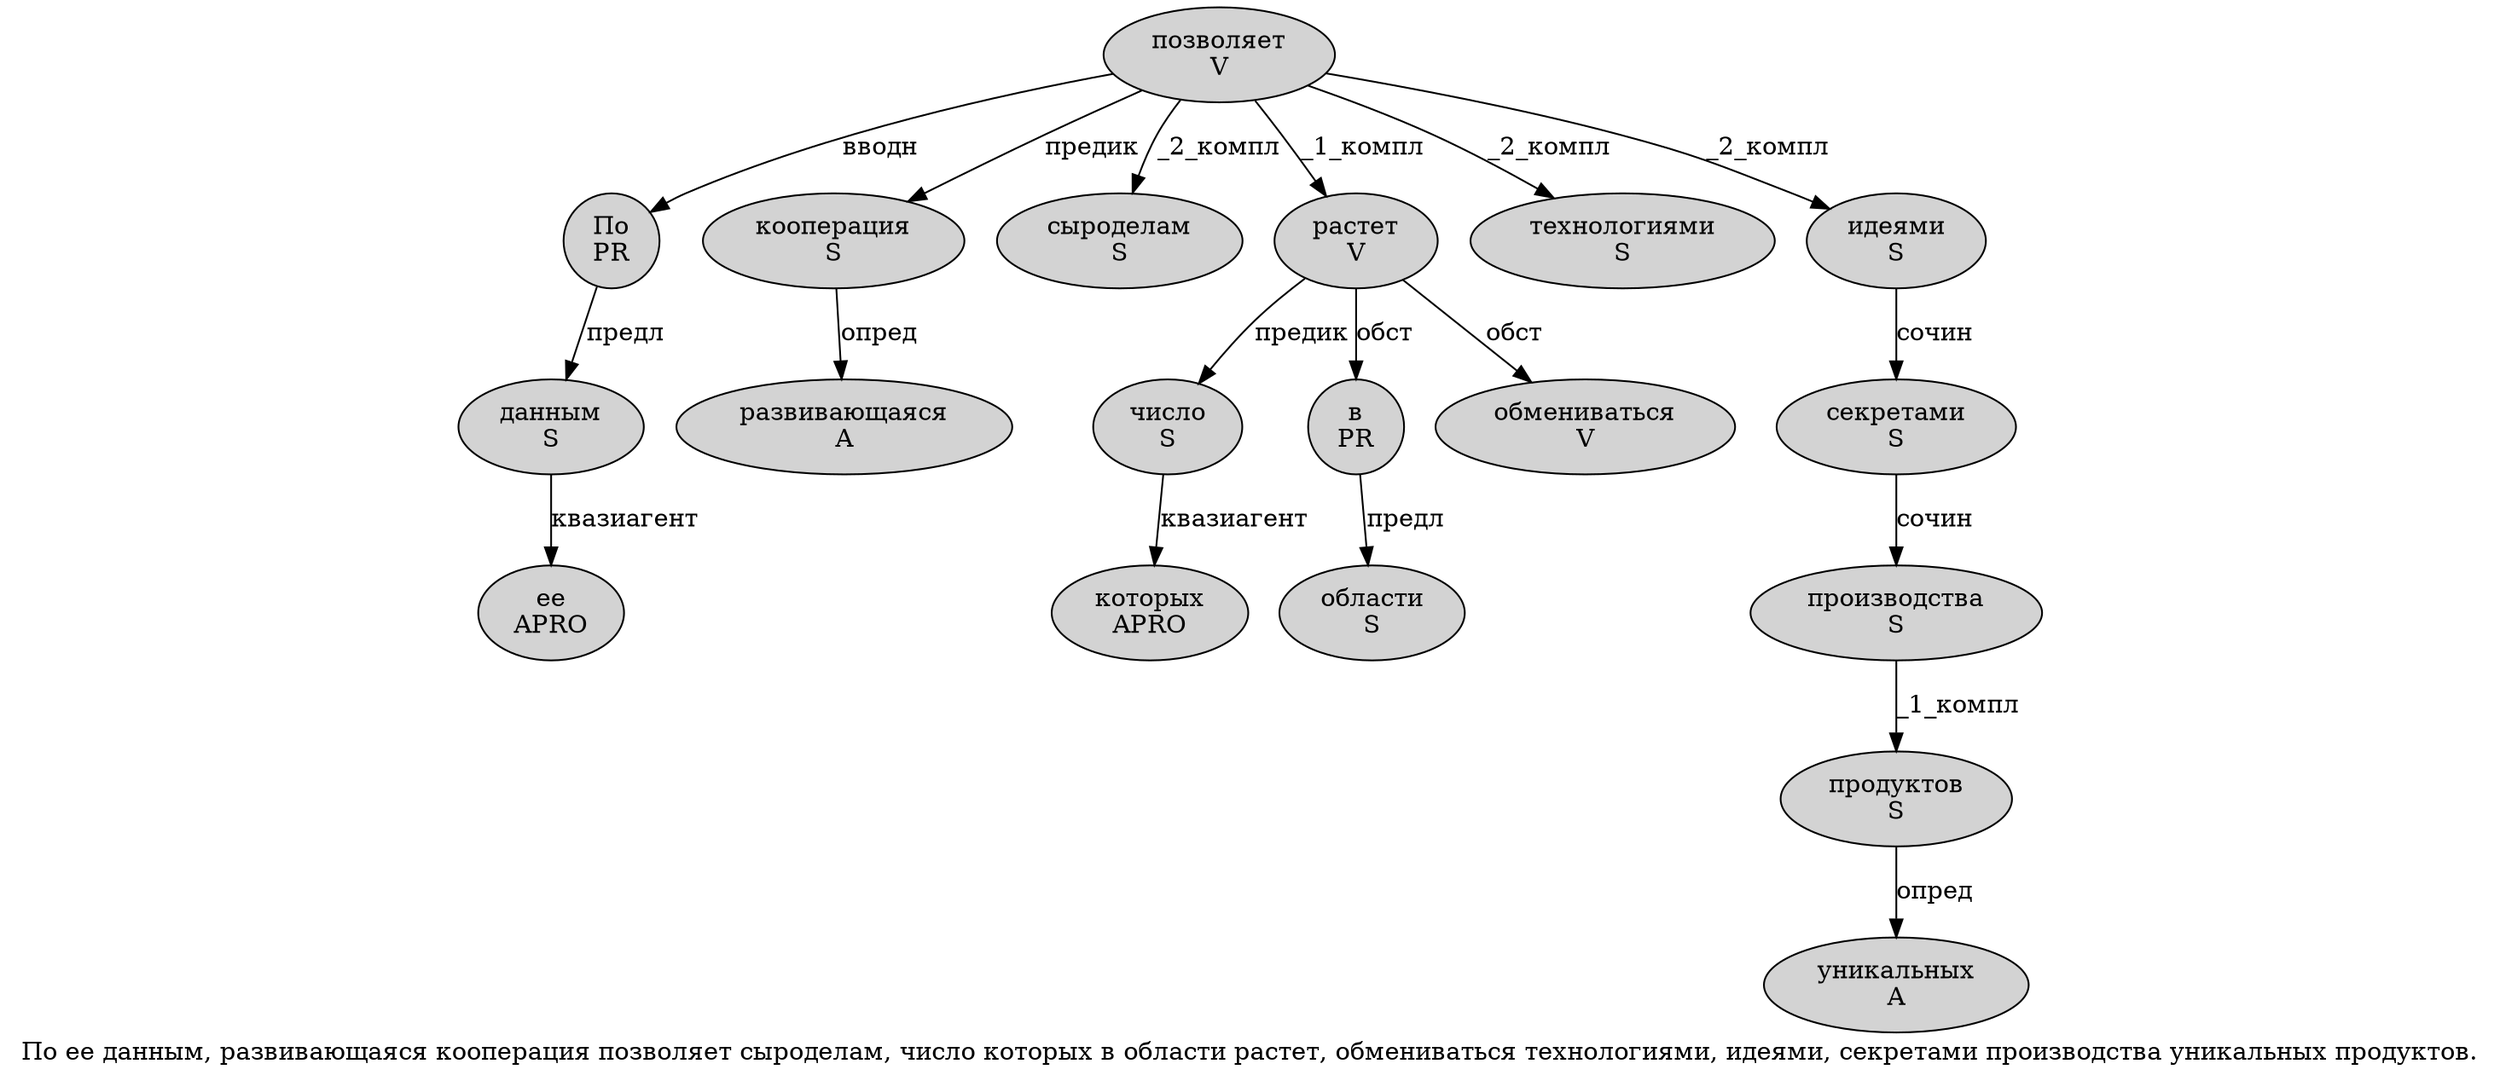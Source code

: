 digraph SENTENCE_176 {
	graph [label="По ее данным, развивающаяся кооперация позволяет сыроделам, число которых в области растет, обмениваться технологиями, идеями, секретами производства уникальных продуктов."]
	node [style=filled]
		0 [label="По
PR" color="" fillcolor=lightgray penwidth=1 shape=ellipse]
		1 [label="ее
APRO" color="" fillcolor=lightgray penwidth=1 shape=ellipse]
		2 [label="данным
S" color="" fillcolor=lightgray penwidth=1 shape=ellipse]
		4 [label="развивающаяся
A" color="" fillcolor=lightgray penwidth=1 shape=ellipse]
		5 [label="кооперация
S" color="" fillcolor=lightgray penwidth=1 shape=ellipse]
		6 [label="позволяет
V" color="" fillcolor=lightgray penwidth=1 shape=ellipse]
		7 [label="сыроделам
S" color="" fillcolor=lightgray penwidth=1 shape=ellipse]
		9 [label="число
S" color="" fillcolor=lightgray penwidth=1 shape=ellipse]
		10 [label="которых
APRO" color="" fillcolor=lightgray penwidth=1 shape=ellipse]
		11 [label="в
PR" color="" fillcolor=lightgray penwidth=1 shape=ellipse]
		12 [label="области
S" color="" fillcolor=lightgray penwidth=1 shape=ellipse]
		13 [label="растет
V" color="" fillcolor=lightgray penwidth=1 shape=ellipse]
		15 [label="обмениваться
V" color="" fillcolor=lightgray penwidth=1 shape=ellipse]
		16 [label="технологиями
S" color="" fillcolor=lightgray penwidth=1 shape=ellipse]
		18 [label="идеями
S" color="" fillcolor=lightgray penwidth=1 shape=ellipse]
		20 [label="секретами
S" color="" fillcolor=lightgray penwidth=1 shape=ellipse]
		21 [label="производства
S" color="" fillcolor=lightgray penwidth=1 shape=ellipse]
		22 [label="уникальных
A" color="" fillcolor=lightgray penwidth=1 shape=ellipse]
		23 [label="продуктов
S" color="" fillcolor=lightgray penwidth=1 shape=ellipse]
			11 -> 12 [label="предл"]
			21 -> 23 [label="_1_компл"]
			20 -> 21 [label="сочин"]
			5 -> 4 [label="опред"]
			9 -> 10 [label="квазиагент"]
			6 -> 0 [label="вводн"]
			6 -> 5 [label="предик"]
			6 -> 7 [label="_2_компл"]
			6 -> 13 [label="_1_компл"]
			6 -> 16 [label="_2_компл"]
			6 -> 18 [label="_2_компл"]
			23 -> 22 [label="опред"]
			0 -> 2 [label="предл"]
			18 -> 20 [label="сочин"]
			2 -> 1 [label="квазиагент"]
			13 -> 9 [label="предик"]
			13 -> 11 [label="обст"]
			13 -> 15 [label="обст"]
}
